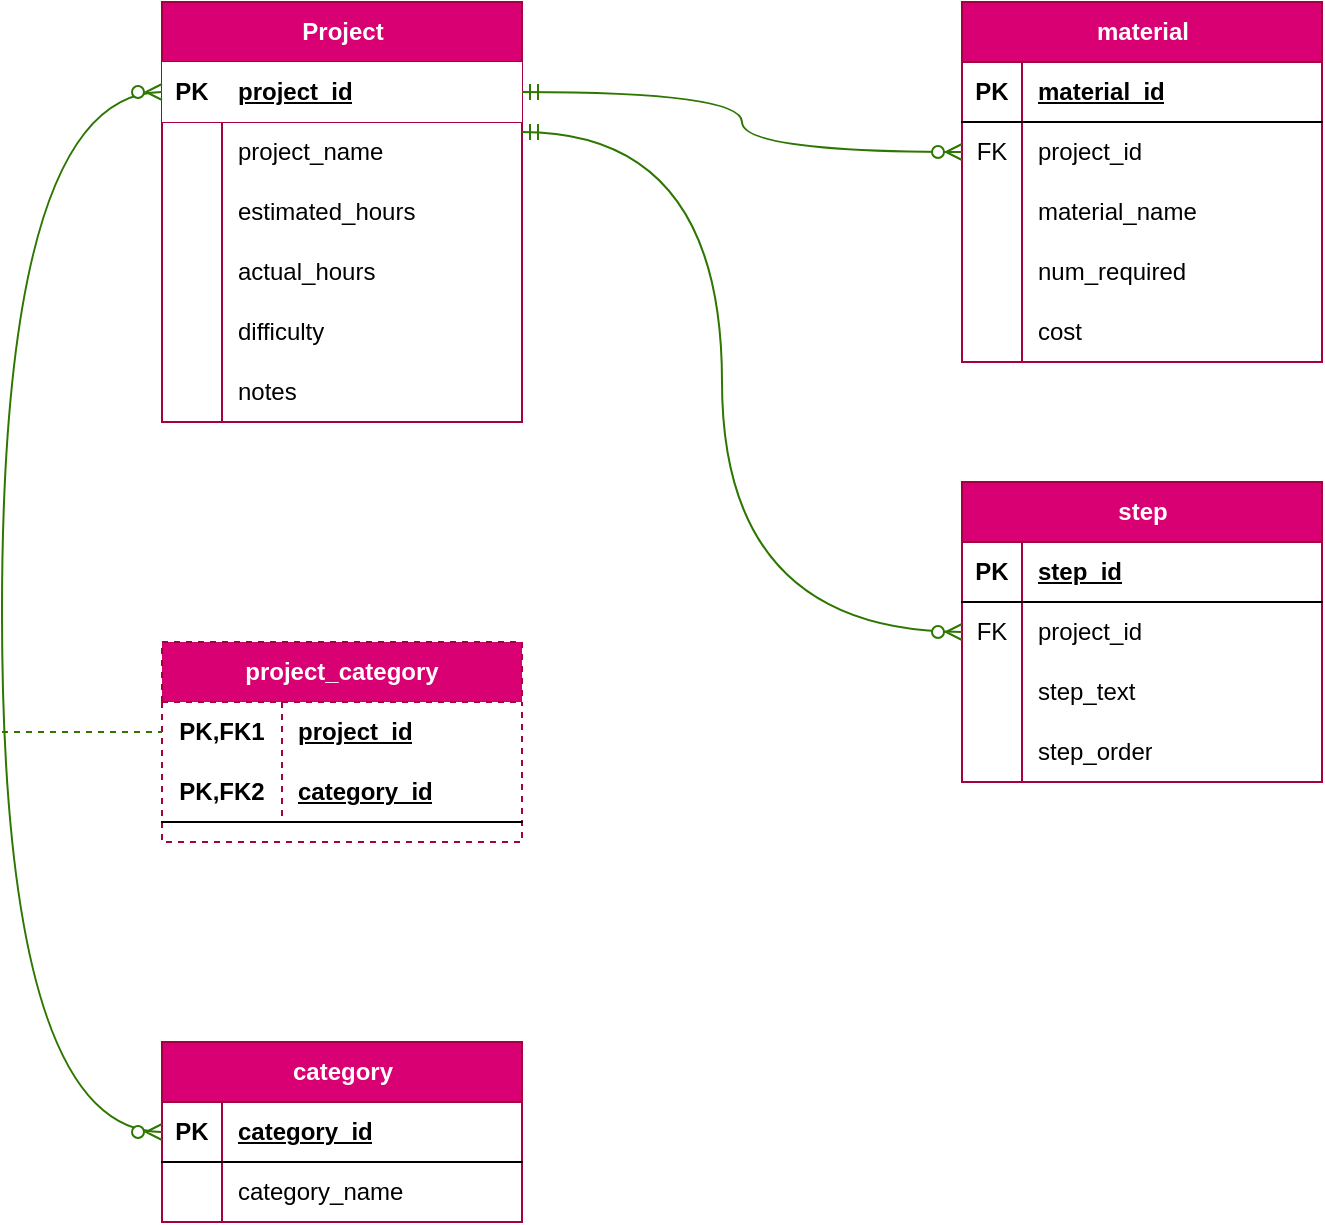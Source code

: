 <mxfile version="22.0.3" type="device">
  <diagram name="Page-1" id="Dx8InvoyaVFGyRgn8H1j">
    <mxGraphModel dx="2074" dy="1196" grid="1" gridSize="10" guides="1" tooltips="1" connect="1" arrows="1" fold="1" page="1" pageScale="1" pageWidth="850" pageHeight="1100" math="0" shadow="0">
      <root>
        <mxCell id="0" />
        <mxCell id="1" parent="0" />
        <mxCell id="MGmFI8hTu6SXlOQyCbae-11" value="Project" style="shape=table;startSize=30;container=1;collapsible=1;childLayout=tableLayout;fixedRows=1;rowLines=0;fontStyle=1;align=center;resizeLast=1;html=1;fillColor=#d80073;fontColor=#ffffff;strokeColor=#A50040;gradientColor=none;swimlaneFillColor=none;swimlaneLine=1;shadow=0;" parent="1" vertex="1">
          <mxGeometry x="120" y="80" width="180" height="210" as="geometry" />
        </mxCell>
        <mxCell id="MGmFI8hTu6SXlOQyCbae-12" value="" style="shape=tableRow;horizontal=0;startSize=0;swimlaneHead=0;swimlaneBody=0;fillColor=#d80073;collapsible=0;dropTarget=0;points=[[0,0.5],[1,0.5]];portConstraint=eastwest;top=0;left=0;right=0;bottom=1;fontColor=#ffffff;strokeColor=#A50040;" parent="MGmFI8hTu6SXlOQyCbae-11" vertex="1">
          <mxGeometry y="30" width="180" height="30" as="geometry" />
        </mxCell>
        <mxCell id="MGmFI8hTu6SXlOQyCbae-13" value="PK" style="shape=partialRectangle;connectable=0;top=0;left=0;bottom=0;right=0;fontStyle=1;overflow=hidden;whiteSpace=wrap;html=1;" parent="MGmFI8hTu6SXlOQyCbae-12" vertex="1">
          <mxGeometry width="30" height="30" as="geometry">
            <mxRectangle width="30" height="30" as="alternateBounds" />
          </mxGeometry>
        </mxCell>
        <mxCell id="MGmFI8hTu6SXlOQyCbae-14" value="project_id" style="shape=partialRectangle;connectable=0;top=0;left=0;bottom=0;right=0;align=left;spacingLeft=6;fontStyle=5;overflow=hidden;whiteSpace=wrap;html=1;" parent="MGmFI8hTu6SXlOQyCbae-12" vertex="1">
          <mxGeometry x="30" width="150" height="30" as="geometry">
            <mxRectangle width="150" height="30" as="alternateBounds" />
          </mxGeometry>
        </mxCell>
        <mxCell id="MGmFI8hTu6SXlOQyCbae-15" value="" style="shape=tableRow;horizontal=0;startSize=0;swimlaneHead=0;swimlaneBody=0;fillColor=none;collapsible=0;dropTarget=0;points=[[0,0.5],[1,0.5]];portConstraint=eastwest;top=0;left=0;right=0;bottom=0;" parent="MGmFI8hTu6SXlOQyCbae-11" vertex="1">
          <mxGeometry y="60" width="180" height="30" as="geometry" />
        </mxCell>
        <mxCell id="MGmFI8hTu6SXlOQyCbae-16" value="" style="shape=partialRectangle;connectable=0;fillColor=none;top=0;left=0;bottom=0;right=0;editable=1;overflow=hidden;whiteSpace=wrap;html=1;" parent="MGmFI8hTu6SXlOQyCbae-15" vertex="1">
          <mxGeometry width="30" height="30" as="geometry">
            <mxRectangle width="30" height="30" as="alternateBounds" />
          </mxGeometry>
        </mxCell>
        <mxCell id="MGmFI8hTu6SXlOQyCbae-17" value="project_name" style="shape=partialRectangle;connectable=0;fillColor=none;top=0;left=0;bottom=0;right=0;align=left;spacingLeft=6;overflow=hidden;whiteSpace=wrap;html=1;" parent="MGmFI8hTu6SXlOQyCbae-15" vertex="1">
          <mxGeometry x="30" width="150" height="30" as="geometry">
            <mxRectangle width="150" height="30" as="alternateBounds" />
          </mxGeometry>
        </mxCell>
        <mxCell id="MGmFI8hTu6SXlOQyCbae-18" value="" style="shape=tableRow;horizontal=0;startSize=0;swimlaneHead=0;swimlaneBody=0;fillColor=none;collapsible=0;dropTarget=0;points=[[0,0.5],[1,0.5]];portConstraint=eastwest;top=0;left=0;right=0;bottom=0;" parent="MGmFI8hTu6SXlOQyCbae-11" vertex="1">
          <mxGeometry y="90" width="180" height="30" as="geometry" />
        </mxCell>
        <mxCell id="MGmFI8hTu6SXlOQyCbae-19" value="" style="shape=partialRectangle;connectable=0;fillColor=none;top=0;left=0;bottom=0;right=0;editable=1;overflow=hidden;whiteSpace=wrap;html=1;" parent="MGmFI8hTu6SXlOQyCbae-18" vertex="1">
          <mxGeometry width="30" height="30" as="geometry">
            <mxRectangle width="30" height="30" as="alternateBounds" />
          </mxGeometry>
        </mxCell>
        <mxCell id="MGmFI8hTu6SXlOQyCbae-20" value="estimated_hours" style="shape=partialRectangle;connectable=0;fillColor=none;top=0;left=0;bottom=0;right=0;align=left;spacingLeft=6;overflow=hidden;whiteSpace=wrap;html=1;" parent="MGmFI8hTu6SXlOQyCbae-18" vertex="1">
          <mxGeometry x="30" width="150" height="30" as="geometry">
            <mxRectangle width="150" height="30" as="alternateBounds" />
          </mxGeometry>
        </mxCell>
        <mxCell id="MGmFI8hTu6SXlOQyCbae-21" value="" style="shape=tableRow;horizontal=0;startSize=0;swimlaneHead=0;swimlaneBody=0;fillColor=none;collapsible=0;dropTarget=0;points=[[0,0.5],[1,0.5]];portConstraint=eastwest;top=0;left=0;right=0;bottom=0;" parent="MGmFI8hTu6SXlOQyCbae-11" vertex="1">
          <mxGeometry y="120" width="180" height="30" as="geometry" />
        </mxCell>
        <mxCell id="MGmFI8hTu6SXlOQyCbae-22" value="" style="shape=partialRectangle;connectable=0;fillColor=none;top=0;left=0;bottom=0;right=0;editable=1;overflow=hidden;whiteSpace=wrap;html=1;" parent="MGmFI8hTu6SXlOQyCbae-21" vertex="1">
          <mxGeometry width="30" height="30" as="geometry">
            <mxRectangle width="30" height="30" as="alternateBounds" />
          </mxGeometry>
        </mxCell>
        <mxCell id="MGmFI8hTu6SXlOQyCbae-23" value="actual_hours" style="shape=partialRectangle;connectable=0;fillColor=none;top=0;left=0;bottom=0;right=0;align=left;spacingLeft=6;overflow=hidden;whiteSpace=wrap;html=1;" parent="MGmFI8hTu6SXlOQyCbae-21" vertex="1">
          <mxGeometry x="30" width="150" height="30" as="geometry">
            <mxRectangle width="150" height="30" as="alternateBounds" />
          </mxGeometry>
        </mxCell>
        <mxCell id="MGmFI8hTu6SXlOQyCbae-89" style="shape=tableRow;horizontal=0;startSize=0;swimlaneHead=0;swimlaneBody=0;fillColor=none;collapsible=0;dropTarget=0;points=[[0,0.5],[1,0.5]];portConstraint=eastwest;top=0;left=0;right=0;bottom=0;" parent="MGmFI8hTu6SXlOQyCbae-11" vertex="1">
          <mxGeometry y="150" width="180" height="30" as="geometry" />
        </mxCell>
        <mxCell id="MGmFI8hTu6SXlOQyCbae-90" style="shape=partialRectangle;connectable=0;fillColor=none;top=0;left=0;bottom=0;right=0;editable=1;overflow=hidden;whiteSpace=wrap;html=1;" parent="MGmFI8hTu6SXlOQyCbae-89" vertex="1">
          <mxGeometry width="30" height="30" as="geometry">
            <mxRectangle width="30" height="30" as="alternateBounds" />
          </mxGeometry>
        </mxCell>
        <mxCell id="MGmFI8hTu6SXlOQyCbae-91" value="difficulty" style="shape=partialRectangle;connectable=0;fillColor=none;top=0;left=0;bottom=0;right=0;align=left;spacingLeft=6;overflow=hidden;whiteSpace=wrap;html=1;" parent="MGmFI8hTu6SXlOQyCbae-89" vertex="1">
          <mxGeometry x="30" width="150" height="30" as="geometry">
            <mxRectangle width="150" height="30" as="alternateBounds" />
          </mxGeometry>
        </mxCell>
        <mxCell id="MGmFI8hTu6SXlOQyCbae-92" style="shape=tableRow;horizontal=0;startSize=0;swimlaneHead=0;swimlaneBody=0;fillColor=none;collapsible=0;dropTarget=0;points=[[0,0.5],[1,0.5]];portConstraint=eastwest;top=0;left=0;right=0;bottom=0;" parent="MGmFI8hTu6SXlOQyCbae-11" vertex="1">
          <mxGeometry y="180" width="180" height="30" as="geometry" />
        </mxCell>
        <mxCell id="MGmFI8hTu6SXlOQyCbae-93" style="shape=partialRectangle;connectable=0;fillColor=none;top=0;left=0;bottom=0;right=0;editable=1;overflow=hidden;whiteSpace=wrap;html=1;" parent="MGmFI8hTu6SXlOQyCbae-92" vertex="1">
          <mxGeometry width="30" height="30" as="geometry">
            <mxRectangle width="30" height="30" as="alternateBounds" />
          </mxGeometry>
        </mxCell>
        <mxCell id="MGmFI8hTu6SXlOQyCbae-94" value="notes" style="shape=partialRectangle;connectable=0;fillColor=none;top=0;left=0;bottom=0;right=0;align=left;spacingLeft=6;overflow=hidden;whiteSpace=wrap;html=1;" parent="MGmFI8hTu6SXlOQyCbae-92" vertex="1">
          <mxGeometry x="30" width="150" height="30" as="geometry">
            <mxRectangle width="150" height="30" as="alternateBounds" />
          </mxGeometry>
        </mxCell>
        <mxCell id="MGmFI8hTu6SXlOQyCbae-24" value="project_category" style="shape=table;startSize=30;container=1;collapsible=1;childLayout=tableLayout;fixedRows=1;rowLines=0;fontStyle=1;align=center;resizeLast=1;html=1;whiteSpace=wrap;fillColor=#d80073;fontColor=#ffffff;strokeColor=#A50040;dashed=1;" parent="1" vertex="1">
          <mxGeometry x="120" y="400" width="180" height="100" as="geometry" />
        </mxCell>
        <mxCell id="MGmFI8hTu6SXlOQyCbae-25" value="" style="shape=tableRow;horizontal=0;startSize=0;swimlaneHead=0;swimlaneBody=0;fillColor=none;collapsible=0;dropTarget=0;points=[[0,0.5],[1,0.5]];portConstraint=eastwest;top=0;left=0;right=0;bottom=0;html=1;" parent="MGmFI8hTu6SXlOQyCbae-24" vertex="1">
          <mxGeometry y="30" width="180" height="30" as="geometry" />
        </mxCell>
        <mxCell id="MGmFI8hTu6SXlOQyCbae-26" value="PK,FK1" style="shape=partialRectangle;connectable=0;fillColor=none;top=0;left=0;bottom=0;right=0;fontStyle=1;overflow=hidden;html=1;whiteSpace=wrap;" parent="MGmFI8hTu6SXlOQyCbae-25" vertex="1">
          <mxGeometry width="60" height="30" as="geometry">
            <mxRectangle width="60" height="30" as="alternateBounds" />
          </mxGeometry>
        </mxCell>
        <mxCell id="MGmFI8hTu6SXlOQyCbae-27" value="project_id" style="shape=partialRectangle;connectable=0;fillColor=none;top=0;left=0;bottom=0;right=0;align=left;spacingLeft=6;fontStyle=5;overflow=hidden;html=1;whiteSpace=wrap;" parent="MGmFI8hTu6SXlOQyCbae-25" vertex="1">
          <mxGeometry x="60" width="120" height="30" as="geometry">
            <mxRectangle width="120" height="30" as="alternateBounds" />
          </mxGeometry>
        </mxCell>
        <mxCell id="MGmFI8hTu6SXlOQyCbae-28" value="" style="shape=tableRow;horizontal=0;startSize=0;swimlaneHead=0;swimlaneBody=0;fillColor=none;collapsible=0;dropTarget=0;points=[[0,0.5],[1,0.5]];portConstraint=eastwest;top=0;left=0;right=0;bottom=1;html=1;" parent="MGmFI8hTu6SXlOQyCbae-24" vertex="1">
          <mxGeometry y="60" width="180" height="30" as="geometry" />
        </mxCell>
        <mxCell id="MGmFI8hTu6SXlOQyCbae-29" value="PK,FK2" style="shape=partialRectangle;connectable=0;fillColor=none;top=0;left=0;bottom=0;right=0;fontStyle=1;overflow=hidden;html=1;whiteSpace=wrap;" parent="MGmFI8hTu6SXlOQyCbae-28" vertex="1">
          <mxGeometry width="60" height="30" as="geometry">
            <mxRectangle width="60" height="30" as="alternateBounds" />
          </mxGeometry>
        </mxCell>
        <mxCell id="MGmFI8hTu6SXlOQyCbae-30" value="category_id" style="shape=partialRectangle;connectable=0;fillColor=none;top=0;left=0;bottom=0;right=0;align=left;spacingLeft=6;fontStyle=5;overflow=hidden;html=1;whiteSpace=wrap;" parent="MGmFI8hTu6SXlOQyCbae-28" vertex="1">
          <mxGeometry x="60" width="120" height="30" as="geometry">
            <mxRectangle width="120" height="30" as="alternateBounds" />
          </mxGeometry>
        </mxCell>
        <mxCell id="MGmFI8hTu6SXlOQyCbae-50" value="material" style="shape=table;startSize=30;container=1;collapsible=1;childLayout=tableLayout;fixedRows=1;rowLines=0;fontStyle=1;align=center;resizeLast=1;html=1;fillColor=#d80073;fontColor=#ffffff;strokeColor=#A50040;" parent="1" vertex="1">
          <mxGeometry x="520" y="80" width="180" height="180" as="geometry" />
        </mxCell>
        <mxCell id="MGmFI8hTu6SXlOQyCbae-51" value="" style="shape=tableRow;horizontal=0;startSize=0;swimlaneHead=0;swimlaneBody=0;fillColor=none;collapsible=0;dropTarget=0;points=[[0,0.5],[1,0.5]];portConstraint=eastwest;top=0;left=0;right=0;bottom=1;" parent="MGmFI8hTu6SXlOQyCbae-50" vertex="1">
          <mxGeometry y="30" width="180" height="30" as="geometry" />
        </mxCell>
        <mxCell id="MGmFI8hTu6SXlOQyCbae-52" value="PK" style="shape=partialRectangle;connectable=0;fillColor=none;top=0;left=0;bottom=0;right=0;fontStyle=1;overflow=hidden;whiteSpace=wrap;html=1;" parent="MGmFI8hTu6SXlOQyCbae-51" vertex="1">
          <mxGeometry width="30" height="30" as="geometry">
            <mxRectangle width="30" height="30" as="alternateBounds" />
          </mxGeometry>
        </mxCell>
        <mxCell id="MGmFI8hTu6SXlOQyCbae-53" value="material_id" style="shape=partialRectangle;connectable=0;fillColor=none;top=0;left=0;bottom=0;right=0;align=left;spacingLeft=6;fontStyle=5;overflow=hidden;whiteSpace=wrap;html=1;" parent="MGmFI8hTu6SXlOQyCbae-51" vertex="1">
          <mxGeometry x="30" width="150" height="30" as="geometry">
            <mxRectangle width="150" height="30" as="alternateBounds" />
          </mxGeometry>
        </mxCell>
        <mxCell id="MGmFI8hTu6SXlOQyCbae-54" value="" style="shape=tableRow;horizontal=0;startSize=0;swimlaneHead=0;swimlaneBody=0;fillColor=none;collapsible=0;dropTarget=0;points=[[0,0.5],[1,0.5]];portConstraint=eastwest;top=0;left=0;right=0;bottom=0;" parent="MGmFI8hTu6SXlOQyCbae-50" vertex="1">
          <mxGeometry y="60" width="180" height="30" as="geometry" />
        </mxCell>
        <mxCell id="MGmFI8hTu6SXlOQyCbae-55" value="FK" style="shape=partialRectangle;connectable=0;fillColor=none;top=0;left=0;bottom=0;right=0;editable=1;overflow=hidden;whiteSpace=wrap;html=1;" parent="MGmFI8hTu6SXlOQyCbae-54" vertex="1">
          <mxGeometry width="30" height="30" as="geometry">
            <mxRectangle width="30" height="30" as="alternateBounds" />
          </mxGeometry>
        </mxCell>
        <mxCell id="MGmFI8hTu6SXlOQyCbae-56" value="project_id" style="shape=partialRectangle;connectable=0;fillColor=none;top=0;left=0;bottom=0;right=0;align=left;spacingLeft=6;overflow=hidden;whiteSpace=wrap;html=1;" parent="MGmFI8hTu6SXlOQyCbae-54" vertex="1">
          <mxGeometry x="30" width="150" height="30" as="geometry">
            <mxRectangle width="150" height="30" as="alternateBounds" />
          </mxGeometry>
        </mxCell>
        <mxCell id="MGmFI8hTu6SXlOQyCbae-57" value="" style="shape=tableRow;horizontal=0;startSize=0;swimlaneHead=0;swimlaneBody=0;fillColor=none;collapsible=0;dropTarget=0;points=[[0,0.5],[1,0.5]];portConstraint=eastwest;top=0;left=0;right=0;bottom=0;" parent="MGmFI8hTu6SXlOQyCbae-50" vertex="1">
          <mxGeometry y="90" width="180" height="30" as="geometry" />
        </mxCell>
        <mxCell id="MGmFI8hTu6SXlOQyCbae-58" value="" style="shape=partialRectangle;connectable=0;fillColor=none;top=0;left=0;bottom=0;right=0;editable=1;overflow=hidden;whiteSpace=wrap;html=1;" parent="MGmFI8hTu6SXlOQyCbae-57" vertex="1">
          <mxGeometry width="30" height="30" as="geometry">
            <mxRectangle width="30" height="30" as="alternateBounds" />
          </mxGeometry>
        </mxCell>
        <mxCell id="MGmFI8hTu6SXlOQyCbae-59" value="material_name" style="shape=partialRectangle;connectable=0;fillColor=none;top=0;left=0;bottom=0;right=0;align=left;spacingLeft=6;overflow=hidden;whiteSpace=wrap;html=1;" parent="MGmFI8hTu6SXlOQyCbae-57" vertex="1">
          <mxGeometry x="30" width="150" height="30" as="geometry">
            <mxRectangle width="150" height="30" as="alternateBounds" />
          </mxGeometry>
        </mxCell>
        <mxCell id="MGmFI8hTu6SXlOQyCbae-60" value="" style="shape=tableRow;horizontal=0;startSize=0;swimlaneHead=0;swimlaneBody=0;fillColor=none;collapsible=0;dropTarget=0;points=[[0,0.5],[1,0.5]];portConstraint=eastwest;top=0;left=0;right=0;bottom=0;" parent="MGmFI8hTu6SXlOQyCbae-50" vertex="1">
          <mxGeometry y="120" width="180" height="30" as="geometry" />
        </mxCell>
        <mxCell id="MGmFI8hTu6SXlOQyCbae-61" value="" style="shape=partialRectangle;connectable=0;fillColor=none;top=0;left=0;bottom=0;right=0;editable=1;overflow=hidden;whiteSpace=wrap;html=1;" parent="MGmFI8hTu6SXlOQyCbae-60" vertex="1">
          <mxGeometry width="30" height="30" as="geometry">
            <mxRectangle width="30" height="30" as="alternateBounds" />
          </mxGeometry>
        </mxCell>
        <mxCell id="MGmFI8hTu6SXlOQyCbae-62" value="num_required" style="shape=partialRectangle;connectable=0;fillColor=none;top=0;left=0;bottom=0;right=0;align=left;spacingLeft=6;overflow=hidden;whiteSpace=wrap;html=1;" parent="MGmFI8hTu6SXlOQyCbae-60" vertex="1">
          <mxGeometry x="30" width="150" height="30" as="geometry">
            <mxRectangle width="150" height="30" as="alternateBounds" />
          </mxGeometry>
        </mxCell>
        <mxCell id="MGmFI8hTu6SXlOQyCbae-95" style="shape=tableRow;horizontal=0;startSize=0;swimlaneHead=0;swimlaneBody=0;fillColor=none;collapsible=0;dropTarget=0;points=[[0,0.5],[1,0.5]];portConstraint=eastwest;top=0;left=0;right=0;bottom=0;" parent="MGmFI8hTu6SXlOQyCbae-50" vertex="1">
          <mxGeometry y="150" width="180" height="30" as="geometry" />
        </mxCell>
        <mxCell id="MGmFI8hTu6SXlOQyCbae-96" style="shape=partialRectangle;connectable=0;fillColor=none;top=0;left=0;bottom=0;right=0;editable=1;overflow=hidden;whiteSpace=wrap;html=1;" parent="MGmFI8hTu6SXlOQyCbae-95" vertex="1">
          <mxGeometry width="30" height="30" as="geometry">
            <mxRectangle width="30" height="30" as="alternateBounds" />
          </mxGeometry>
        </mxCell>
        <mxCell id="MGmFI8hTu6SXlOQyCbae-97" value="cost" style="shape=partialRectangle;connectable=0;fillColor=none;top=0;left=0;bottom=0;right=0;align=left;spacingLeft=6;overflow=hidden;whiteSpace=wrap;html=1;" parent="MGmFI8hTu6SXlOQyCbae-95" vertex="1">
          <mxGeometry x="30" width="150" height="30" as="geometry">
            <mxRectangle width="150" height="30" as="alternateBounds" />
          </mxGeometry>
        </mxCell>
        <mxCell id="MGmFI8hTu6SXlOQyCbae-63" value="category" style="shape=table;startSize=30;container=1;collapsible=1;childLayout=tableLayout;fixedRows=1;rowLines=0;fontStyle=1;align=center;resizeLast=1;html=1;fillColor=#d80073;fontColor=#ffffff;strokeColor=#A50040;" parent="1" vertex="1">
          <mxGeometry x="120" y="600" width="180" height="90" as="geometry" />
        </mxCell>
        <mxCell id="MGmFI8hTu6SXlOQyCbae-64" value="" style="shape=tableRow;horizontal=0;startSize=0;swimlaneHead=0;swimlaneBody=0;fillColor=none;collapsible=0;dropTarget=0;points=[[0,0.5],[1,0.5]];portConstraint=eastwest;top=0;left=0;right=0;bottom=1;" parent="MGmFI8hTu6SXlOQyCbae-63" vertex="1">
          <mxGeometry y="30" width="180" height="30" as="geometry" />
        </mxCell>
        <mxCell id="MGmFI8hTu6SXlOQyCbae-65" value="PK" style="shape=partialRectangle;connectable=0;fillColor=none;top=0;left=0;bottom=0;right=0;fontStyle=1;overflow=hidden;whiteSpace=wrap;html=1;" parent="MGmFI8hTu6SXlOQyCbae-64" vertex="1">
          <mxGeometry width="30" height="30" as="geometry">
            <mxRectangle width="30" height="30" as="alternateBounds" />
          </mxGeometry>
        </mxCell>
        <mxCell id="MGmFI8hTu6SXlOQyCbae-66" value="category_id" style="shape=partialRectangle;connectable=0;fillColor=none;top=0;left=0;bottom=0;right=0;align=left;spacingLeft=6;fontStyle=5;overflow=hidden;whiteSpace=wrap;html=1;" parent="MGmFI8hTu6SXlOQyCbae-64" vertex="1">
          <mxGeometry x="30" width="150" height="30" as="geometry">
            <mxRectangle width="150" height="30" as="alternateBounds" />
          </mxGeometry>
        </mxCell>
        <mxCell id="MGmFI8hTu6SXlOQyCbae-67" value="" style="shape=tableRow;horizontal=0;startSize=0;swimlaneHead=0;swimlaneBody=0;fillColor=none;collapsible=0;dropTarget=0;points=[[0,0.5],[1,0.5]];portConstraint=eastwest;top=0;left=0;right=0;bottom=0;" parent="MGmFI8hTu6SXlOQyCbae-63" vertex="1">
          <mxGeometry y="60" width="180" height="30" as="geometry" />
        </mxCell>
        <mxCell id="MGmFI8hTu6SXlOQyCbae-68" value="" style="shape=partialRectangle;connectable=0;fillColor=none;top=0;left=0;bottom=0;right=0;editable=1;overflow=hidden;whiteSpace=wrap;html=1;" parent="MGmFI8hTu6SXlOQyCbae-67" vertex="1">
          <mxGeometry width="30" height="30" as="geometry">
            <mxRectangle width="30" height="30" as="alternateBounds" />
          </mxGeometry>
        </mxCell>
        <mxCell id="MGmFI8hTu6SXlOQyCbae-69" value="category_name" style="shape=partialRectangle;connectable=0;fillColor=none;top=0;left=0;bottom=0;right=0;align=left;spacingLeft=6;overflow=hidden;whiteSpace=wrap;html=1;" parent="MGmFI8hTu6SXlOQyCbae-67" vertex="1">
          <mxGeometry x="30" width="150" height="30" as="geometry">
            <mxRectangle width="150" height="30" as="alternateBounds" />
          </mxGeometry>
        </mxCell>
        <mxCell id="MGmFI8hTu6SXlOQyCbae-76" value="step" style="shape=table;startSize=30;container=1;collapsible=1;childLayout=tableLayout;fixedRows=1;rowLines=0;fontStyle=1;align=center;resizeLast=1;html=1;fillColor=#d80073;fontColor=#ffffff;strokeColor=#A50040;" parent="1" vertex="1">
          <mxGeometry x="520" y="320" width="180" height="150" as="geometry" />
        </mxCell>
        <mxCell id="MGmFI8hTu6SXlOQyCbae-77" value="" style="shape=tableRow;horizontal=0;startSize=0;swimlaneHead=0;swimlaneBody=0;fillColor=none;collapsible=0;dropTarget=0;points=[[0,0.5],[1,0.5]];portConstraint=eastwest;top=0;left=0;right=0;bottom=1;" parent="MGmFI8hTu6SXlOQyCbae-76" vertex="1">
          <mxGeometry y="30" width="180" height="30" as="geometry" />
        </mxCell>
        <mxCell id="MGmFI8hTu6SXlOQyCbae-78" value="PK" style="shape=partialRectangle;connectable=0;fillColor=none;top=0;left=0;bottom=0;right=0;fontStyle=1;overflow=hidden;whiteSpace=wrap;html=1;" parent="MGmFI8hTu6SXlOQyCbae-77" vertex="1">
          <mxGeometry width="30" height="30" as="geometry">
            <mxRectangle width="30" height="30" as="alternateBounds" />
          </mxGeometry>
        </mxCell>
        <mxCell id="MGmFI8hTu6SXlOQyCbae-79" value="step_id" style="shape=partialRectangle;connectable=0;fillColor=none;top=0;left=0;bottom=0;right=0;align=left;spacingLeft=6;fontStyle=5;overflow=hidden;whiteSpace=wrap;html=1;" parent="MGmFI8hTu6SXlOQyCbae-77" vertex="1">
          <mxGeometry x="30" width="150" height="30" as="geometry">
            <mxRectangle width="150" height="30" as="alternateBounds" />
          </mxGeometry>
        </mxCell>
        <mxCell id="MGmFI8hTu6SXlOQyCbae-80" value="" style="shape=tableRow;horizontal=0;startSize=0;swimlaneHead=0;swimlaneBody=0;fillColor=none;collapsible=0;dropTarget=0;points=[[0,0.5],[1,0.5]];portConstraint=eastwest;top=0;left=0;right=0;bottom=0;" parent="MGmFI8hTu6SXlOQyCbae-76" vertex="1">
          <mxGeometry y="60" width="180" height="30" as="geometry" />
        </mxCell>
        <mxCell id="MGmFI8hTu6SXlOQyCbae-81" value="FK" style="shape=partialRectangle;connectable=0;fillColor=none;top=0;left=0;bottom=0;right=0;editable=1;overflow=hidden;whiteSpace=wrap;html=1;" parent="MGmFI8hTu6SXlOQyCbae-80" vertex="1">
          <mxGeometry width="30" height="30" as="geometry">
            <mxRectangle width="30" height="30" as="alternateBounds" />
          </mxGeometry>
        </mxCell>
        <mxCell id="MGmFI8hTu6SXlOQyCbae-82" value="project_id" style="shape=partialRectangle;connectable=0;fillColor=none;top=0;left=0;bottom=0;right=0;align=left;spacingLeft=6;overflow=hidden;whiteSpace=wrap;html=1;" parent="MGmFI8hTu6SXlOQyCbae-80" vertex="1">
          <mxGeometry x="30" width="150" height="30" as="geometry">
            <mxRectangle width="150" height="30" as="alternateBounds" />
          </mxGeometry>
        </mxCell>
        <mxCell id="MGmFI8hTu6SXlOQyCbae-83" value="" style="shape=tableRow;horizontal=0;startSize=0;swimlaneHead=0;swimlaneBody=0;fillColor=none;collapsible=0;dropTarget=0;points=[[0,0.5],[1,0.5]];portConstraint=eastwest;top=0;left=0;right=0;bottom=0;" parent="MGmFI8hTu6SXlOQyCbae-76" vertex="1">
          <mxGeometry y="90" width="180" height="30" as="geometry" />
        </mxCell>
        <mxCell id="MGmFI8hTu6SXlOQyCbae-84" value="" style="shape=partialRectangle;connectable=0;fillColor=none;top=0;left=0;bottom=0;right=0;editable=1;overflow=hidden;whiteSpace=wrap;html=1;" parent="MGmFI8hTu6SXlOQyCbae-83" vertex="1">
          <mxGeometry width="30" height="30" as="geometry">
            <mxRectangle width="30" height="30" as="alternateBounds" />
          </mxGeometry>
        </mxCell>
        <mxCell id="MGmFI8hTu6SXlOQyCbae-85" value="step_text" style="shape=partialRectangle;connectable=0;fillColor=none;top=0;left=0;bottom=0;right=0;align=left;spacingLeft=6;overflow=hidden;whiteSpace=wrap;html=1;" parent="MGmFI8hTu6SXlOQyCbae-83" vertex="1">
          <mxGeometry x="30" width="150" height="30" as="geometry">
            <mxRectangle width="150" height="30" as="alternateBounds" />
          </mxGeometry>
        </mxCell>
        <mxCell id="MGmFI8hTu6SXlOQyCbae-86" value="" style="shape=tableRow;horizontal=0;startSize=0;swimlaneHead=0;swimlaneBody=0;fillColor=none;collapsible=0;dropTarget=0;points=[[0,0.5],[1,0.5]];portConstraint=eastwest;top=0;left=0;right=0;bottom=0;" parent="MGmFI8hTu6SXlOQyCbae-76" vertex="1">
          <mxGeometry y="120" width="180" height="30" as="geometry" />
        </mxCell>
        <mxCell id="MGmFI8hTu6SXlOQyCbae-87" value="" style="shape=partialRectangle;connectable=0;fillColor=none;top=0;left=0;bottom=0;right=0;editable=1;overflow=hidden;whiteSpace=wrap;html=1;" parent="MGmFI8hTu6SXlOQyCbae-86" vertex="1">
          <mxGeometry width="30" height="30" as="geometry">
            <mxRectangle width="30" height="30" as="alternateBounds" />
          </mxGeometry>
        </mxCell>
        <mxCell id="MGmFI8hTu6SXlOQyCbae-88" value="step_order" style="shape=partialRectangle;connectable=0;fillColor=none;top=0;left=0;bottom=0;right=0;align=left;spacingLeft=6;overflow=hidden;whiteSpace=wrap;html=1;" parent="MGmFI8hTu6SXlOQyCbae-86" vertex="1">
          <mxGeometry x="30" width="150" height="30" as="geometry">
            <mxRectangle width="150" height="30" as="alternateBounds" />
          </mxGeometry>
        </mxCell>
        <mxCell id="MGmFI8hTu6SXlOQyCbae-100" value="" style="edgeStyle=orthogonalEdgeStyle;fontSize=12;html=1;endArrow=ERzeroToMany;endFill=1;startArrow=ERzeroToMany;rounded=0;entryX=0;entryY=0.5;entryDx=0;entryDy=0;exitX=0;exitY=0.5;exitDx=0;exitDy=0;curved=1;fillColor=#60a917;strokeColor=#2D7600;" parent="1" source="MGmFI8hTu6SXlOQyCbae-64" target="MGmFI8hTu6SXlOQyCbae-12" edge="1">
          <mxGeometry width="100" height="100" relative="1" as="geometry">
            <mxPoint x="10" y="270" as="sourcePoint" />
            <mxPoint x="110" y="170" as="targetPoint" />
            <Array as="points">
              <mxPoint x="40" y="645" />
              <mxPoint x="40" y="125" />
            </Array>
          </mxGeometry>
        </mxCell>
        <mxCell id="MGmFI8hTu6SXlOQyCbae-101" value="" style="endArrow=none;html=1;rounded=0;entryX=0;entryY=0.5;entryDx=0;entryDy=0;dashed=1;fillColor=#60a917;strokeColor=#2D7600;" parent="1" target="MGmFI8hTu6SXlOQyCbae-25" edge="1">
          <mxGeometry relative="1" as="geometry">
            <mxPoint x="40" y="445" as="sourcePoint" />
            <mxPoint x="70" y="449.5" as="targetPoint" />
          </mxGeometry>
        </mxCell>
        <mxCell id="MGmFI8hTu6SXlOQyCbae-102" value="" style="edgeStyle=orthogonalEdgeStyle;fontSize=12;html=1;endArrow=ERzeroToMany;startArrow=ERmandOne;rounded=0;entryX=0;entryY=0.5;entryDx=0;entryDy=0;exitX=1;exitY=0.5;exitDx=0;exitDy=0;curved=1;fillColor=#60a917;strokeColor=#2D7600;" parent="1" source="MGmFI8hTu6SXlOQyCbae-12" target="MGmFI8hTu6SXlOQyCbae-54" edge="1">
          <mxGeometry width="100" height="100" relative="1" as="geometry">
            <mxPoint x="420" y="220" as="sourcePoint" />
            <mxPoint x="520" y="120" as="targetPoint" />
          </mxGeometry>
        </mxCell>
        <mxCell id="MGmFI8hTu6SXlOQyCbae-103" value="" style="edgeStyle=orthogonalEdgeStyle;fontSize=12;html=1;endArrow=ERzeroToMany;startArrow=ERmandOne;rounded=0;exitX=1;exitY=0.5;exitDx=0;exitDy=0;curved=1;fillColor=#60a917;strokeColor=#2D7600;" parent="1" target="MGmFI8hTu6SXlOQyCbae-80" edge="1">
          <mxGeometry width="100" height="100" relative="1" as="geometry">
            <mxPoint x="300" y="145" as="sourcePoint" />
            <mxPoint x="520" y="390" as="targetPoint" />
            <Array as="points">
              <mxPoint x="400" y="145" />
              <mxPoint x="400" y="395" />
            </Array>
          </mxGeometry>
        </mxCell>
      </root>
    </mxGraphModel>
  </diagram>
</mxfile>
